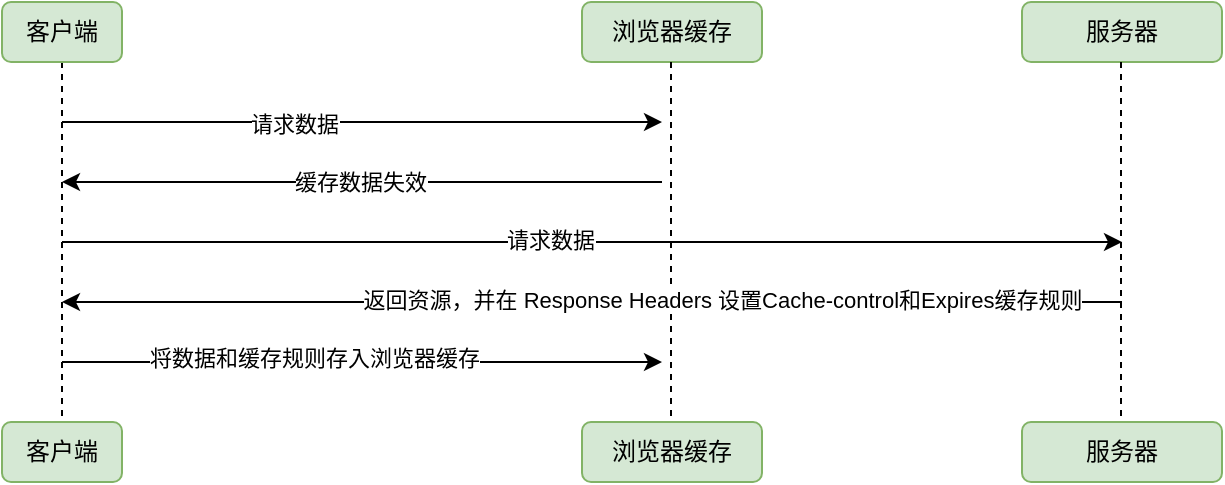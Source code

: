 <mxfile>
    <diagram id="_NIVffUB-oy8v4uiFjYn" name="第 1 页">
        <mxGraphModel dx="834" dy="555" grid="1" gridSize="10" guides="1" tooltips="1" connect="1" arrows="1" fold="1" page="1" pageScale="1" pageWidth="1654" pageHeight="2336" math="0" shadow="0">
            <root>
                <mxCell id="0"/>
                <mxCell id="1" parent="0"/>
                <mxCell id="4" style="edgeStyle=none;html=1;entryX=0.5;entryY=0;entryDx=0;entryDy=0;dashed=1;strokeColor=none;" edge="1" parent="1" source="2" target="3">
                    <mxGeometry relative="1" as="geometry"/>
                </mxCell>
                <mxCell id="5" style="edgeStyle=none;html=1;startArrow=none;startFill=0;endArrow=none;endFill=0;dashed=1;" edge="1" parent="1" source="2">
                    <mxGeometry relative="1" as="geometry">
                        <mxPoint x="140" y="360" as="targetPoint"/>
                    </mxGeometry>
                </mxCell>
                <mxCell id="2" value="客户端" style="rounded=1;whiteSpace=wrap;html=1;fillColor=#d5e8d4;strokeColor=#82b366;" vertex="1" parent="1">
                    <mxGeometry x="110" y="150" width="60" height="30" as="geometry"/>
                </mxCell>
                <mxCell id="3" value="客户端" style="rounded=1;whiteSpace=wrap;html=1;fillColor=#d5e8d4;strokeColor=#82b366;" vertex="1" parent="1">
                    <mxGeometry x="110" y="360" width="60" height="30" as="geometry"/>
                </mxCell>
                <mxCell id="6" value="浏览器缓存" style="rounded=1;whiteSpace=wrap;html=1;fillColor=#d5e8d4;strokeColor=#82b366;" vertex="1" parent="1">
                    <mxGeometry x="400" y="150" width="90" height="30" as="geometry"/>
                </mxCell>
                <mxCell id="7" value="浏览器缓存" style="rounded=1;whiteSpace=wrap;html=1;fillColor=#d5e8d4;strokeColor=#82b366;" vertex="1" parent="1">
                    <mxGeometry x="400" y="360" width="90" height="30" as="geometry"/>
                </mxCell>
                <mxCell id="8" value="服务器" style="rounded=1;whiteSpace=wrap;html=1;fillColor=#d5e8d4;strokeColor=#82b366;" vertex="1" parent="1">
                    <mxGeometry x="620" y="150" width="100" height="30" as="geometry"/>
                </mxCell>
                <mxCell id="9" value="服务器" style="rounded=1;whiteSpace=wrap;html=1;fillColor=#d5e8d4;strokeColor=#82b366;" vertex="1" parent="1">
                    <mxGeometry x="620" y="360" width="100" height="30" as="geometry"/>
                </mxCell>
                <mxCell id="10" style="edgeStyle=none;html=1;startArrow=none;startFill=0;endArrow=none;endFill=0;dashed=1;" edge="1" parent="1">
                    <mxGeometry relative="1" as="geometry">
                        <mxPoint x="444.5" y="360" as="targetPoint"/>
                        <mxPoint x="444.5" y="180" as="sourcePoint"/>
                    </mxGeometry>
                </mxCell>
                <mxCell id="11" style="edgeStyle=none;html=1;startArrow=none;startFill=0;endArrow=none;endFill=0;dashed=1;" edge="1" parent="1">
                    <mxGeometry relative="1" as="geometry">
                        <mxPoint x="669.5" y="360" as="targetPoint"/>
                        <mxPoint x="669.5" y="180" as="sourcePoint"/>
                    </mxGeometry>
                </mxCell>
                <mxCell id="12" value="" style="endArrow=classic;html=1;" edge="1" parent="1">
                    <mxGeometry width="50" height="50" relative="1" as="geometry">
                        <mxPoint x="140" y="210" as="sourcePoint"/>
                        <mxPoint x="440" y="210" as="targetPoint"/>
                    </mxGeometry>
                </mxCell>
                <mxCell id="21" value="请求数据" style="edgeLabel;html=1;align=center;verticalAlign=middle;resizable=0;points=[];" vertex="1" connectable="0" parent="12">
                    <mxGeometry x="-0.227" y="-1" relative="1" as="geometry">
                        <mxPoint as="offset"/>
                    </mxGeometry>
                </mxCell>
                <mxCell id="14" value="" style="endArrow=classic;html=1;" edge="1" parent="1">
                    <mxGeometry width="50" height="50" relative="1" as="geometry">
                        <mxPoint x="670" y="300" as="sourcePoint"/>
                        <mxPoint x="140" y="300" as="targetPoint"/>
                    </mxGeometry>
                </mxCell>
                <mxCell id="15" value="返回资源，并在 Response Headers 设置Cache-control和Expires缓存规则" style="edgeLabel;html=1;align=center;verticalAlign=middle;resizable=0;points=[];" vertex="1" connectable="0" parent="14">
                    <mxGeometry x="-0.457" y="-1" relative="1" as="geometry">
                        <mxPoint x="-56" as="offset"/>
                    </mxGeometry>
                </mxCell>
                <mxCell id="22" value="" style="endArrow=classic;html=1;" edge="1" parent="1">
                    <mxGeometry width="50" height="50" relative="1" as="geometry">
                        <mxPoint x="440" y="240" as="sourcePoint"/>
                        <mxPoint x="140" y="240" as="targetPoint"/>
                    </mxGeometry>
                </mxCell>
                <mxCell id="24" value="缓存数据失效" style="edgeLabel;html=1;align=center;verticalAlign=middle;resizable=0;points=[];" vertex="1" connectable="0" parent="22">
                    <mxGeometry x="0.007" relative="1" as="geometry">
                        <mxPoint as="offset"/>
                    </mxGeometry>
                </mxCell>
                <mxCell id="25" value="" style="endArrow=classic;html=1;" edge="1" parent="1">
                    <mxGeometry width="50" height="50" relative="1" as="geometry">
                        <mxPoint x="140" y="270" as="sourcePoint"/>
                        <mxPoint x="670" y="270" as="targetPoint"/>
                    </mxGeometry>
                </mxCell>
                <mxCell id="26" value="请求数据" style="edgeLabel;html=1;align=center;verticalAlign=middle;resizable=0;points=[];" vertex="1" connectable="0" parent="25">
                    <mxGeometry x="-0.079" y="1" relative="1" as="geometry">
                        <mxPoint as="offset"/>
                    </mxGeometry>
                </mxCell>
                <mxCell id="27" value="" style="endArrow=classic;html=1;" edge="1" parent="1">
                    <mxGeometry width="50" height="50" relative="1" as="geometry">
                        <mxPoint x="140" y="330" as="sourcePoint"/>
                        <mxPoint x="440" y="330" as="targetPoint"/>
                    </mxGeometry>
                </mxCell>
                <mxCell id="28" value="将数据和缓存规则存入浏览器缓存" style="edgeLabel;html=1;align=center;verticalAlign=middle;resizable=0;points=[];" vertex="1" connectable="0" parent="27">
                    <mxGeometry x="-0.16" y="2" relative="1" as="geometry">
                        <mxPoint as="offset"/>
                    </mxGeometry>
                </mxCell>
            </root>
        </mxGraphModel>
    </diagram>
</mxfile>